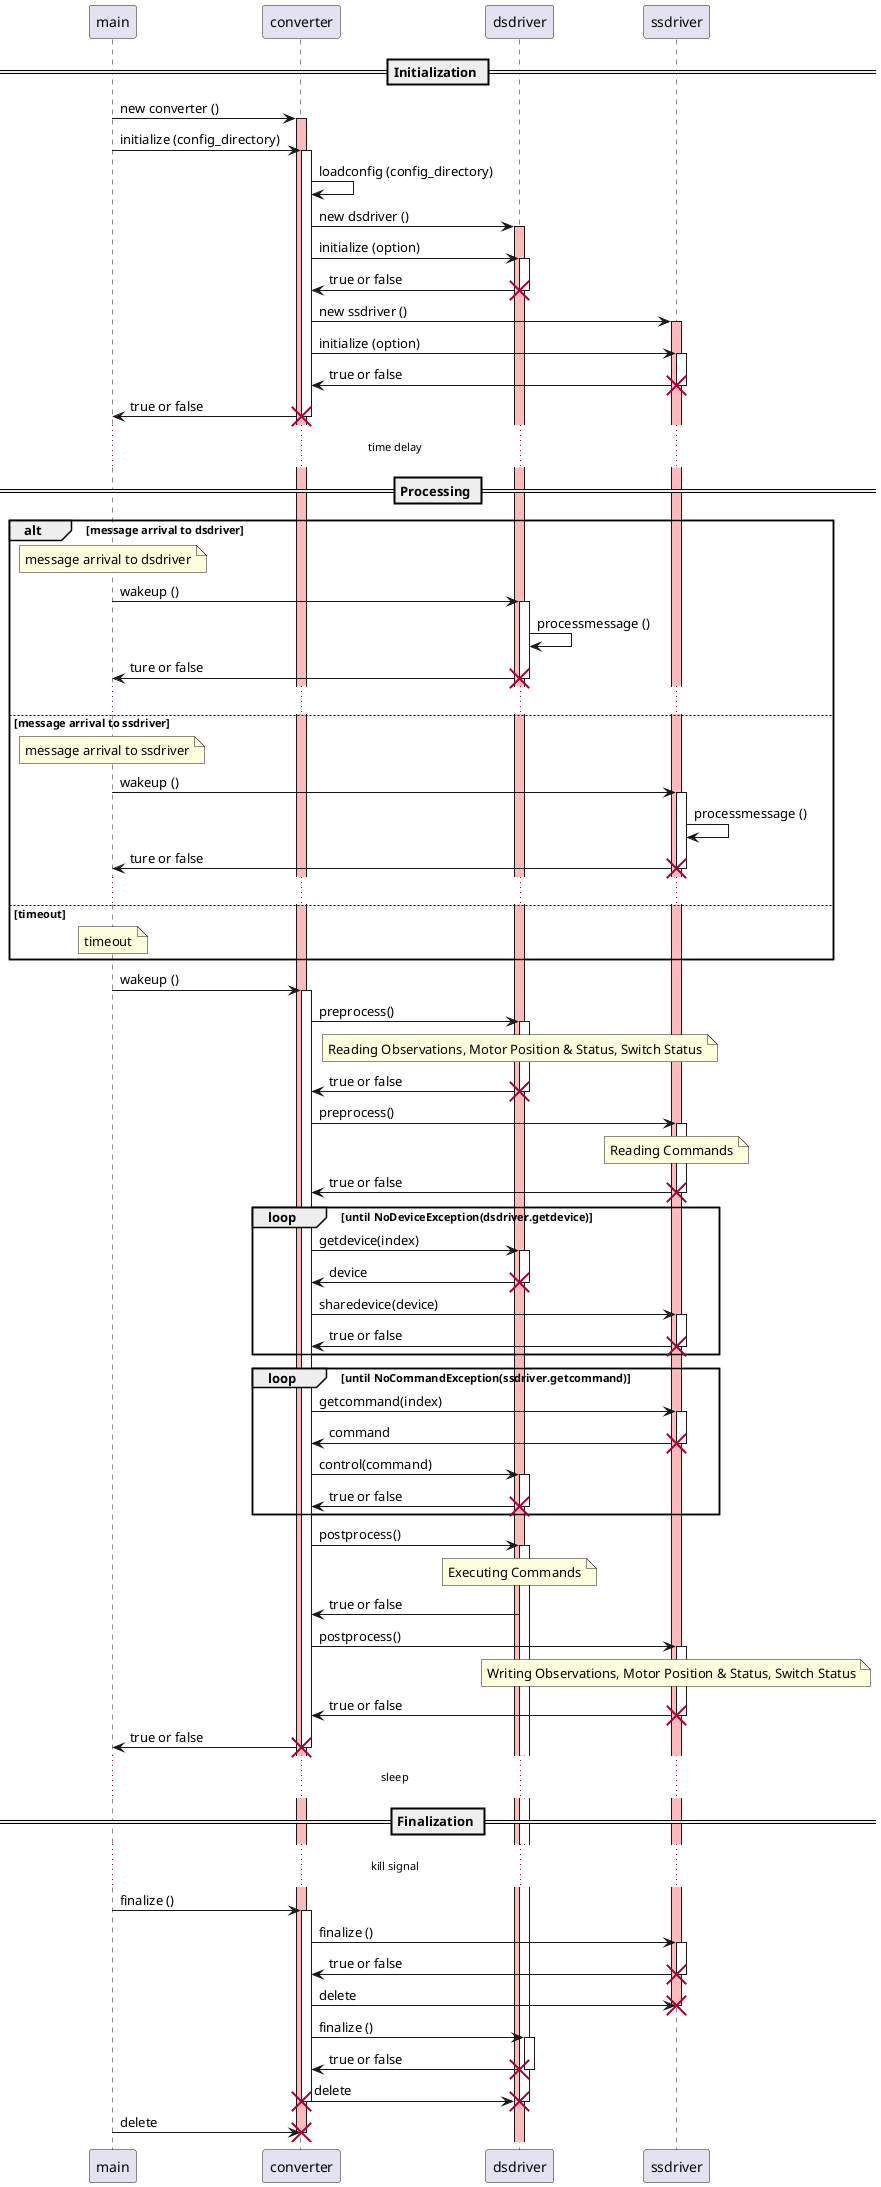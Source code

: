 @startuml

== Initialization ==
main -> converter : new converter ()
activate converter #FFBBBB
main -> converter : initialize (config_directory)
activate converter
converter -> converter : loadconfig (config_directory)
converter -> dsdriver : new dsdriver ()
activate dsdriver #FFBBBB
converter -> dsdriver : initialize (option)
activate dsdriver
dsdriver -> converter : true or false
destroy dsdriver

converter -> ssdriver : new ssdriver ()
activate ssdriver #FFBBBB
converter -> ssdriver : initialize (option)
activate ssdriver
ssdriver -> converter : true or false
destroy ssdriver
converter -> main : true or false
destroy converter

... time delay ...
== Processing ==
alt message arrival to dsdriver
note over main
  message arrival to dsdriver
end note
main -> dsdriver : wakeup ()
activate dsdriver
dsdriver -> dsdriver : processmessage ()
dsdriver -> main : ture or false
destroy dsdriver
...
else message arrival to ssdriver
note over main
  message arrival to ssdriver
end note
main -> ssdriver : wakeup ()
activate ssdriver
ssdriver -> ssdriver : processmessage ()
ssdriver -> main : ture or false
destroy ssdriver
...
else timeout
note over main
  timeout
end note
end
main -> converter : wakeup ()
activate converter
converter -> dsdriver : preprocess()
activate dsdriver
note over dsdriver
  Reading Observations, Motor Position & Status, Switch Status
end note
dsdriver -> converter : true or false
destroy dsdriver
converter -> ssdriver : preprocess()
activate ssdriver
note over ssdriver
  Reading Commands
end note
ssdriver -> converter : true or false
destroy ssdriver

loop until NoDeviceException(dsdriver.getdevice)
  converter -> dsdriver : getdevice(index)
  activate dsdriver
  dsdriver -> converter : device
  destroy dsdriver
  converter -> ssdriver : sharedevice(device)
  activate ssdriver
  ssdriver -> converter : true or false
  destroy ssdriver
end

loop until NoCommandException(ssdriver.getcommand)
  converter -> ssdriver : getcommand(index)
  activate ssdriver
  ssdriver -> converter : command
  destroy ssdriver
  converter -> dsdriver : control(command)
  activate dsdriver
  dsdriver -> converter : true or false
  destroy dsdriver
end

converter -> dsdriver : postprocess()
activate dsdriver
note over dsdriver
  Executing Commands
end note
dsdriver -> converter : true or false
converter -> ssdriver : postprocess()
activate ssdriver
note over ssdriver
  Writing Observations, Motor Position & Status, Switch Status
end note
ssdriver -> converter : true or false
destroy ssdriver

converter -> main : true or false
destroy converter
... sleep ...

== Finalization ==
... kill signal ...
main -> converter : finalize ()
activate converter
converter -> ssdriver : finalize ()
activate ssdriver
ssdriver -> converter : true or false
destroy ssdriver
converter -> ssdriver : delete
destroy ssdriver
converter -> dsdriver : finalize ()
activate dsdriver
dsdriver -> converter : true or false
destroy dsdriver
converter -> dsdriver : delete
destroy dsdriver
destroy converter
main -> converter : delete
destroy converter

@enduml
